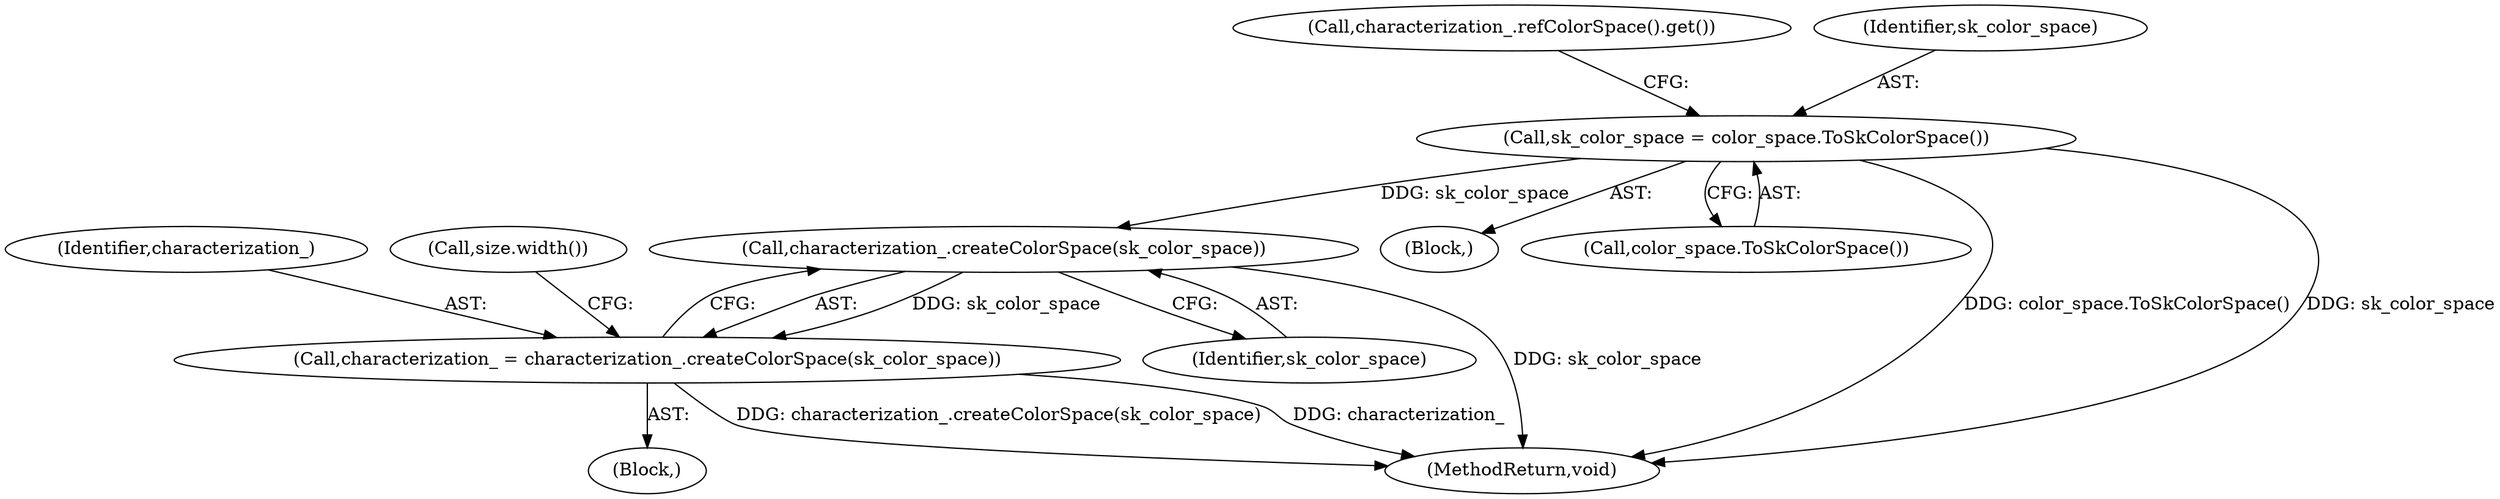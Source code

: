 digraph "0_Chrome_41f5b55ab27da6890af96f2f8f0f6dd5bc6cc93c@API" {
"1000134" [label="(Call,characterization_.createColorSpace(sk_color_space))"];
"1000123" [label="(Call,sk_color_space = color_space.ToSkColorSpace())"];
"1000132" [label="(Call,characterization_ = characterization_.createColorSpace(sk_color_space))"];
"1000135" [label="(Identifier,sk_color_space)"];
"1000134" [label="(Call,characterization_.createColorSpace(sk_color_space))"];
"1000131" [label="(Block,)"];
"1000183" [label="(MethodReturn,void)"];
"1000121" [label="(Block,)"];
"1000129" [label="(Call,characterization_.refColorSpace().get())"];
"1000133" [label="(Identifier,characterization_)"];
"1000139" [label="(Call,size.width())"];
"1000125" [label="(Call,color_space.ToSkColorSpace())"];
"1000123" [label="(Call,sk_color_space = color_space.ToSkColorSpace())"];
"1000124" [label="(Identifier,sk_color_space)"];
"1000132" [label="(Call,characterization_ = characterization_.createColorSpace(sk_color_space))"];
"1000134" -> "1000132"  [label="AST: "];
"1000134" -> "1000135"  [label="CFG: "];
"1000135" -> "1000134"  [label="AST: "];
"1000132" -> "1000134"  [label="CFG: "];
"1000134" -> "1000183"  [label="DDG: sk_color_space"];
"1000134" -> "1000132"  [label="DDG: sk_color_space"];
"1000123" -> "1000134"  [label="DDG: sk_color_space"];
"1000123" -> "1000121"  [label="AST: "];
"1000123" -> "1000125"  [label="CFG: "];
"1000124" -> "1000123"  [label="AST: "];
"1000125" -> "1000123"  [label="AST: "];
"1000129" -> "1000123"  [label="CFG: "];
"1000123" -> "1000183"  [label="DDG: color_space.ToSkColorSpace()"];
"1000123" -> "1000183"  [label="DDG: sk_color_space"];
"1000132" -> "1000131"  [label="AST: "];
"1000133" -> "1000132"  [label="AST: "];
"1000139" -> "1000132"  [label="CFG: "];
"1000132" -> "1000183"  [label="DDG: characterization_.createColorSpace(sk_color_space)"];
"1000132" -> "1000183"  [label="DDG: characterization_"];
}
